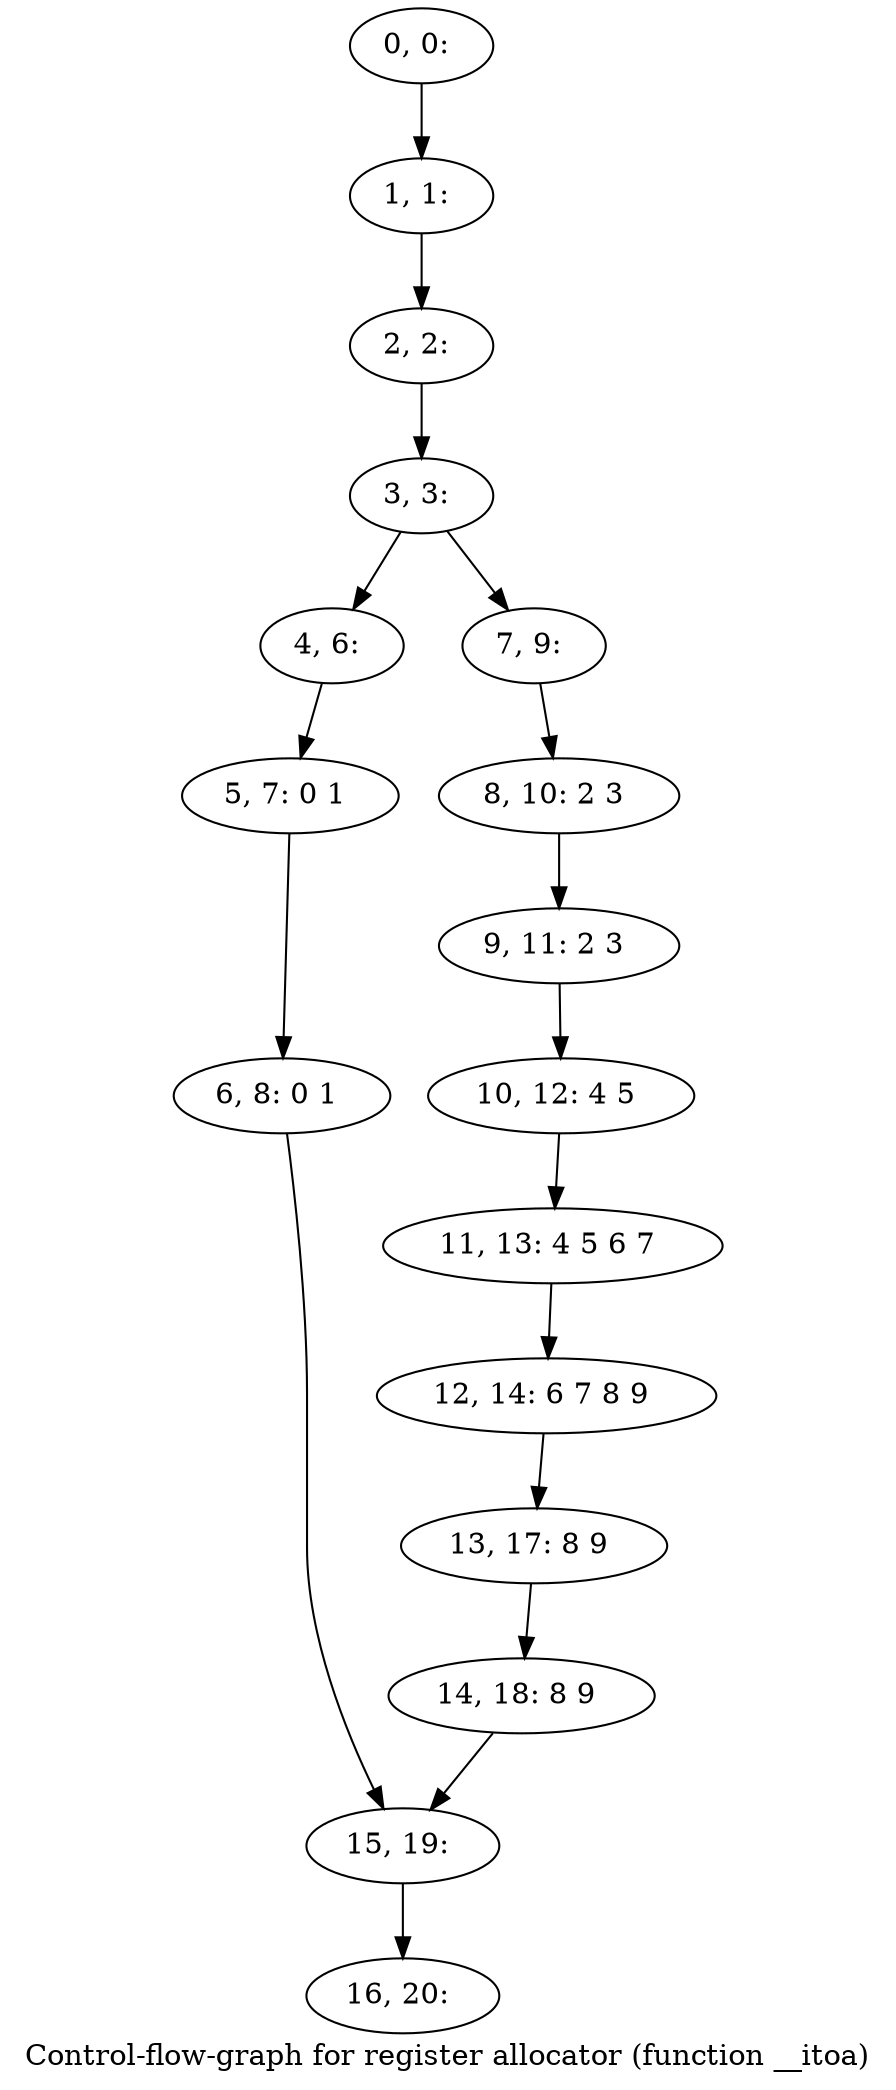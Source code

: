 digraph G {
graph [label="Control-flow-graph for register allocator (function __itoa)"]
0[label="0, 0: "];
1[label="1, 1: "];
2[label="2, 2: "];
3[label="3, 3: "];
4[label="4, 6: "];
5[label="5, 7: 0 1 "];
6[label="6, 8: 0 1 "];
7[label="7, 9: "];
8[label="8, 10: 2 3 "];
9[label="9, 11: 2 3 "];
10[label="10, 12: 4 5 "];
11[label="11, 13: 4 5 6 7 "];
12[label="12, 14: 6 7 8 9 "];
13[label="13, 17: 8 9 "];
14[label="14, 18: 8 9 "];
15[label="15, 19: "];
16[label="16, 20: "];
0->1 ;
1->2 ;
2->3 ;
3->4 ;
3->7 ;
4->5 ;
5->6 ;
6->15 ;
7->8 ;
8->9 ;
9->10 ;
10->11 ;
11->12 ;
12->13 ;
13->14 ;
14->15 ;
15->16 ;
}
